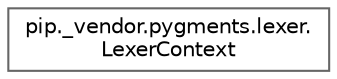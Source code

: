 digraph "Graphical Class Hierarchy"
{
 // LATEX_PDF_SIZE
  bgcolor="transparent";
  edge [fontname=Helvetica,fontsize=10,labelfontname=Helvetica,labelfontsize=10];
  node [fontname=Helvetica,fontsize=10,shape=box,height=0.2,width=0.4];
  rankdir="LR";
  Node0 [id="Node000000",label="pip._vendor.pygments.lexer.\lLexerContext",height=0.2,width=0.4,color="grey40", fillcolor="white", style="filled",URL="$de/d3d/classpip_1_1__vendor_1_1pygments_1_1lexer_1_1LexerContext.html",tooltip=" "];
}
